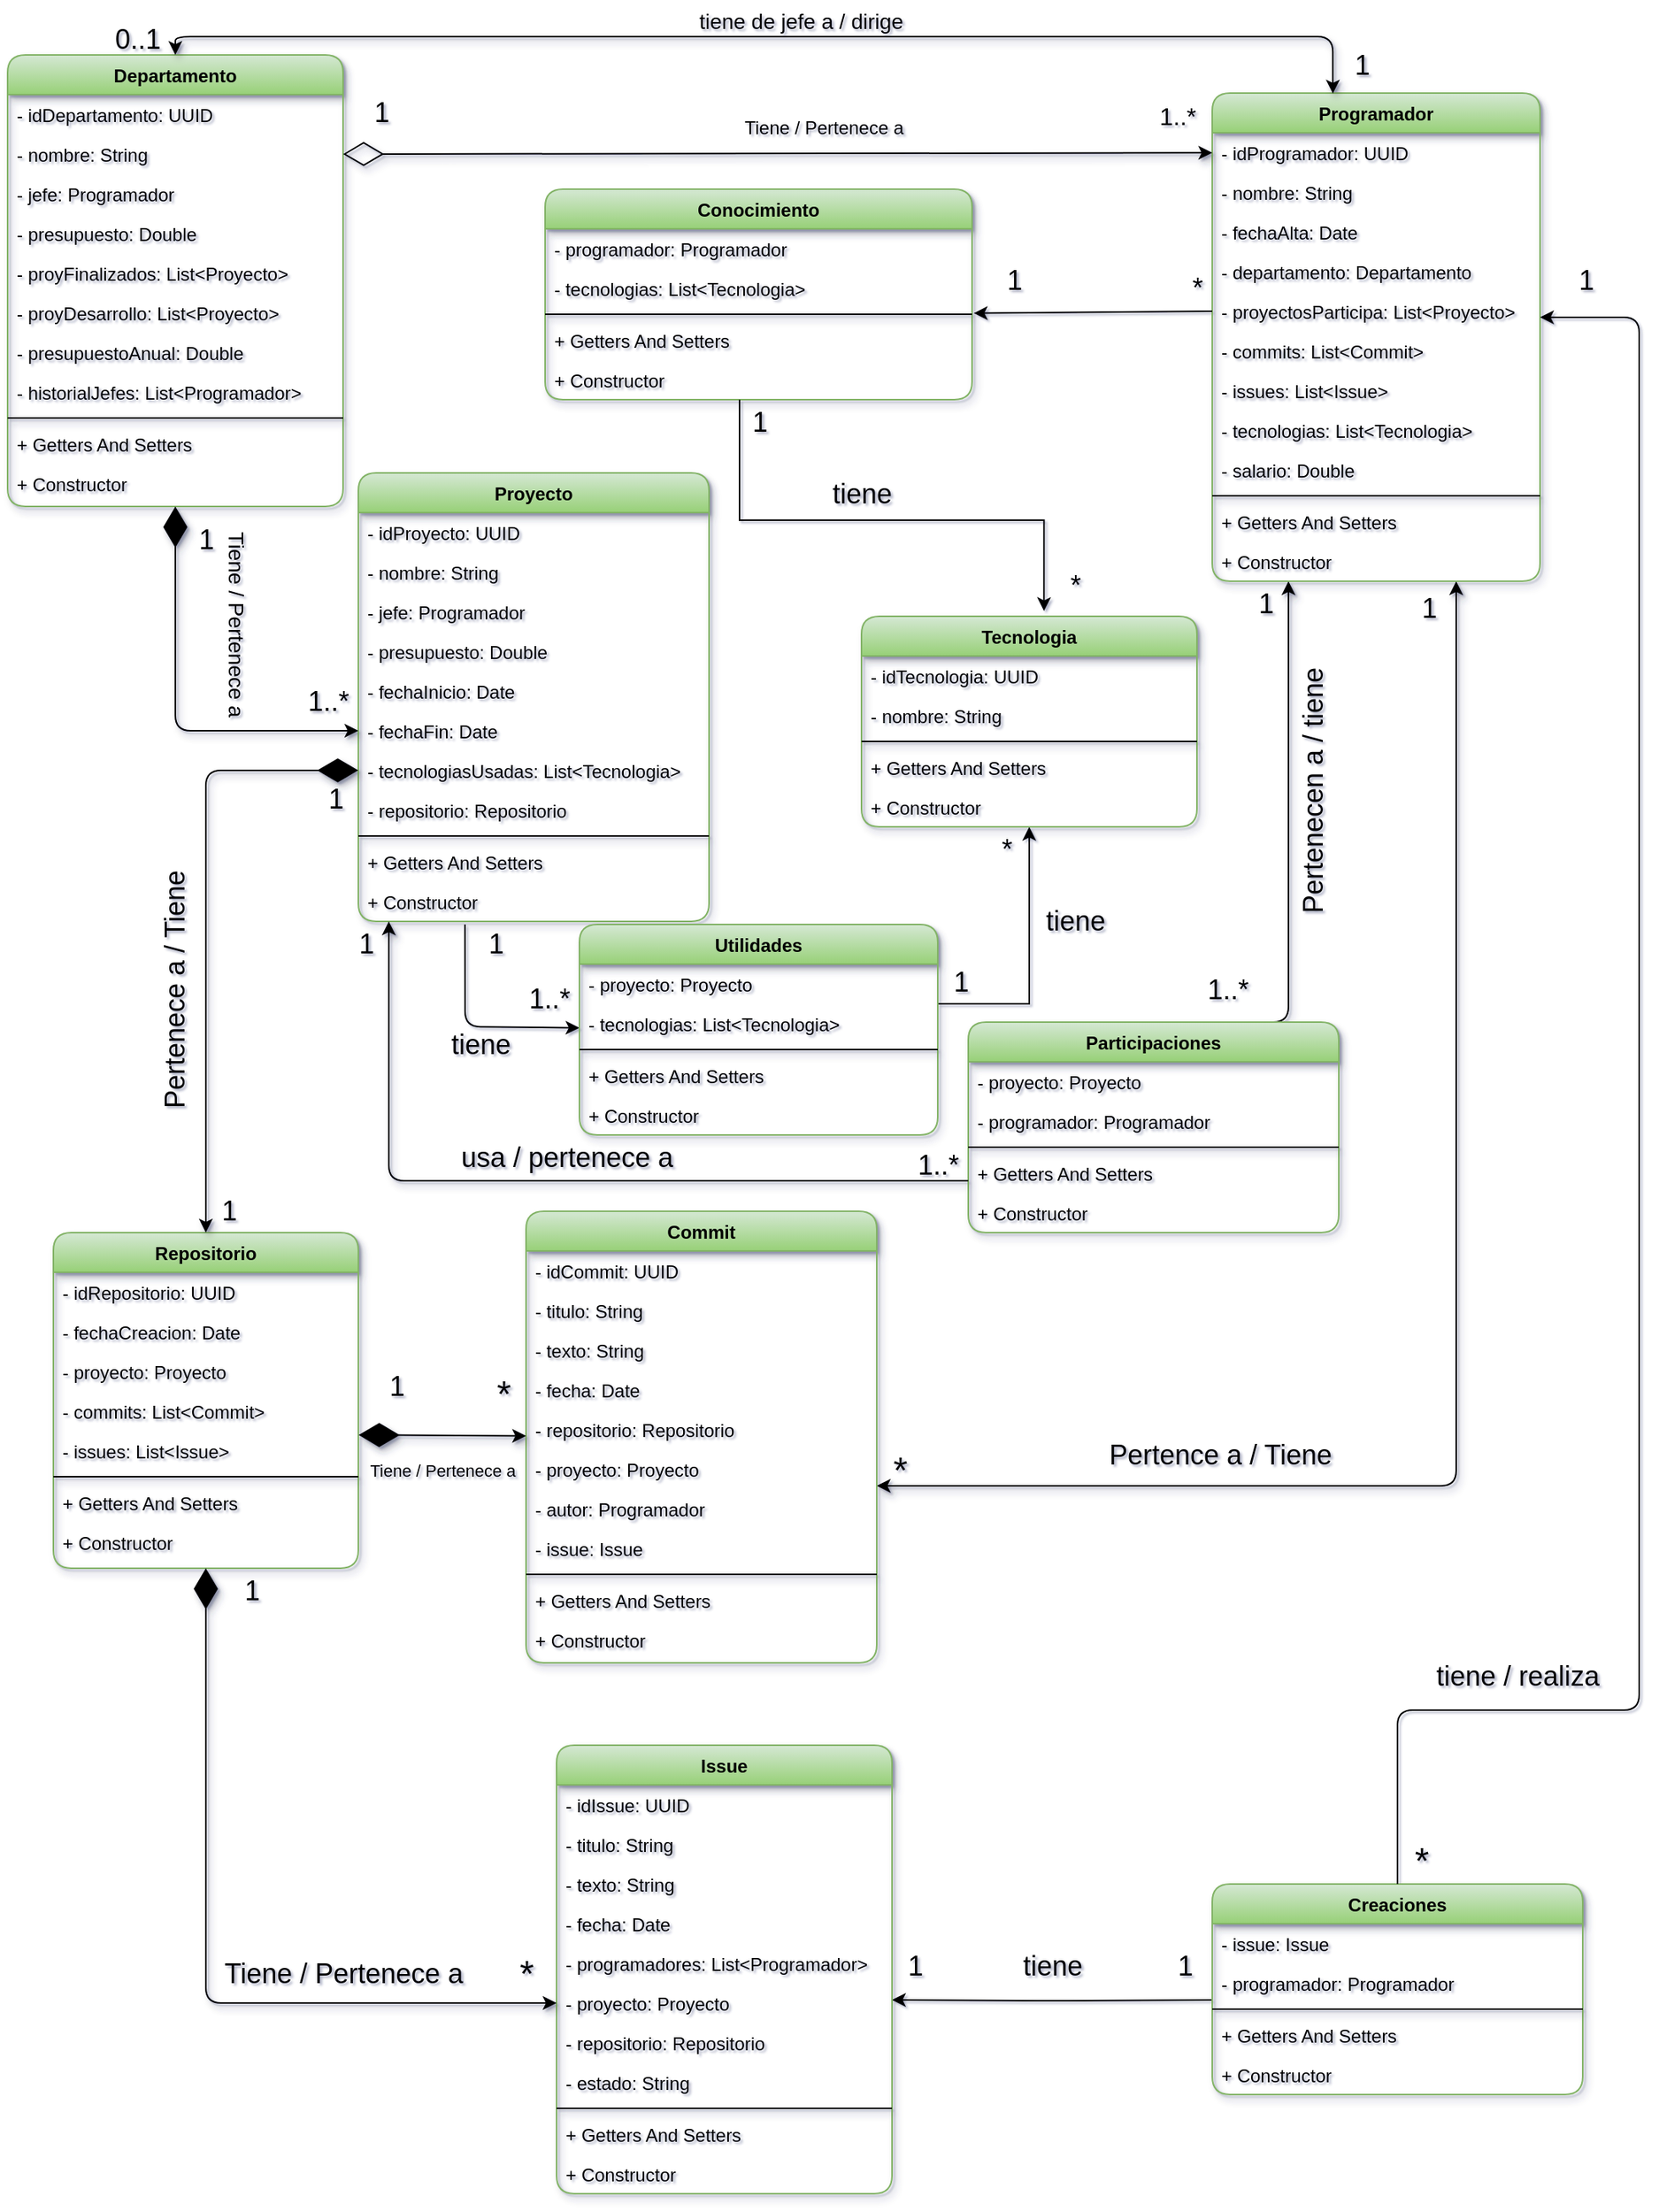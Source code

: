 <mxfile version="15.8.3" type="device"><diagram id="HZmxY4WNw8024BE34JRR" name="Page-1"><mxGraphModel dx="1422" dy="780" grid="1" gridSize="10" guides="1" tooltips="1" connect="1" arrows="1" fold="1" page="1" pageScale="1" pageWidth="827" pageHeight="1169" background="none" math="0" shadow="1"><root><mxCell id="0"/><mxCell id="1" parent="0"/><mxCell id="TiH0geAo-olVfuEoiiwe-1" value="Departamento" style="swimlane;fontStyle=1;align=center;verticalAlign=top;childLayout=stackLayout;horizontal=1;startSize=26;horizontalStack=0;resizeParent=1;resizeParentMax=0;resizeLast=0;collapsible=1;marginBottom=0;fillColor=#d5e8d4;strokeColor=#82b366;gradientColor=#97d077;rounded=1;shadow=1;" parent="1" vertex="1"><mxGeometry y="32" width="220" height="296" as="geometry"/></mxCell><mxCell id="TiH0geAo-olVfuEoiiwe-2" value="- idDepartamento: UUID" style="text;strokeColor=none;fillColor=none;align=left;verticalAlign=top;spacingLeft=4;spacingRight=4;overflow=hidden;rotatable=0;points=[[0,0.5],[1,0.5]];portConstraint=eastwest;rounded=1;shadow=1;" parent="TiH0geAo-olVfuEoiiwe-1" vertex="1"><mxGeometry y="26" width="220" height="26" as="geometry"/></mxCell><mxCell id="ypCZ3P_r6VAvFXWBrY6j-39" value="- nombre: String" style="text;strokeColor=none;fillColor=none;align=left;verticalAlign=top;spacingLeft=4;spacingRight=4;overflow=hidden;rotatable=0;points=[[0,0.5],[1,0.5]];portConstraint=eastwest;rounded=1;shadow=1;" parent="TiH0geAo-olVfuEoiiwe-1" vertex="1"><mxGeometry y="52" width="220" height="26" as="geometry"/></mxCell><mxCell id="TiH0geAo-olVfuEoiiwe-5" value="- jefe: Programador" style="text;strokeColor=none;fillColor=none;align=left;verticalAlign=top;spacingLeft=4;spacingRight=4;overflow=hidden;rotatable=0;points=[[0,0.5],[1,0.5]];portConstraint=eastwest;rounded=1;shadow=1;" parent="TiH0geAo-olVfuEoiiwe-1" vertex="1"><mxGeometry y="78" width="220" height="26" as="geometry"/></mxCell><mxCell id="TiH0geAo-olVfuEoiiwe-6" value="- presupuesto: Double" style="text;strokeColor=none;fillColor=none;align=left;verticalAlign=top;spacingLeft=4;spacingRight=4;overflow=hidden;rotatable=0;points=[[0,0.5],[1,0.5]];portConstraint=eastwest;rounded=1;shadow=1;" parent="TiH0geAo-olVfuEoiiwe-1" vertex="1"><mxGeometry y="104" width="220" height="26" as="geometry"/></mxCell><mxCell id="TiH0geAo-olVfuEoiiwe-7" value="- proyFinalizados: List&lt;Proyecto&gt;" style="text;strokeColor=none;fillColor=none;align=left;verticalAlign=top;spacingLeft=4;spacingRight=4;overflow=hidden;rotatable=0;points=[[0,0.5],[1,0.5]];portConstraint=eastwest;rounded=1;shadow=1;" parent="TiH0geAo-olVfuEoiiwe-1" vertex="1"><mxGeometry y="130" width="220" height="26" as="geometry"/></mxCell><mxCell id="TiH0geAo-olVfuEoiiwe-8" value="- proyDesarrollo: List&lt;Proyecto&gt;" style="text;strokeColor=none;fillColor=none;align=left;verticalAlign=top;spacingLeft=4;spacingRight=4;overflow=hidden;rotatable=0;points=[[0,0.5],[1,0.5]];portConstraint=eastwest;rounded=1;shadow=1;" parent="TiH0geAo-olVfuEoiiwe-1" vertex="1"><mxGeometry y="156" width="220" height="26" as="geometry"/></mxCell><mxCell id="TiH0geAo-olVfuEoiiwe-9" value="- presupuestoAnual: Double" style="text;strokeColor=none;fillColor=none;align=left;verticalAlign=top;spacingLeft=4;spacingRight=4;overflow=hidden;rotatable=0;points=[[0,0.5],[1,0.5]];portConstraint=eastwest;rounded=1;shadow=1;" parent="TiH0geAo-olVfuEoiiwe-1" vertex="1"><mxGeometry y="182" width="220" height="26" as="geometry"/></mxCell><mxCell id="TiH0geAo-olVfuEoiiwe-21" value="- historialJefes: List&lt;Programador&gt;" style="text;strokeColor=none;fillColor=none;align=left;verticalAlign=top;spacingLeft=4;spacingRight=4;overflow=hidden;rotatable=0;points=[[0,0.5],[1,0.5]];portConstraint=eastwest;rounded=1;shadow=1;" parent="TiH0geAo-olVfuEoiiwe-1" vertex="1"><mxGeometry y="208" width="220" height="26" as="geometry"/></mxCell><mxCell id="TiH0geAo-olVfuEoiiwe-3" value="" style="line;strokeWidth=1;fillColor=none;align=left;verticalAlign=middle;spacingTop=-1;spacingLeft=3;spacingRight=3;rotatable=0;labelPosition=right;points=[];portConstraint=eastwest;rounded=1;shadow=1;" parent="TiH0geAo-olVfuEoiiwe-1" vertex="1"><mxGeometry y="234" width="220" height="8" as="geometry"/></mxCell><mxCell id="TiH0geAo-olVfuEoiiwe-4" value="+ Getters And Setters" style="text;strokeColor=none;fillColor=none;align=left;verticalAlign=top;spacingLeft=4;spacingRight=4;overflow=hidden;rotatable=0;points=[[0,0.5],[1,0.5]];portConstraint=eastwest;rounded=1;shadow=1;" parent="TiH0geAo-olVfuEoiiwe-1" vertex="1"><mxGeometry y="242" width="220" height="26" as="geometry"/></mxCell><mxCell id="TiH0geAo-olVfuEoiiwe-10" value="+ Constructor" style="text;strokeColor=none;fillColor=none;align=left;verticalAlign=top;spacingLeft=4;spacingRight=4;overflow=hidden;rotatable=0;points=[[0,0.5],[1,0.5]];portConstraint=eastwest;rounded=1;shadow=1;" parent="TiH0geAo-olVfuEoiiwe-1" vertex="1"><mxGeometry y="268" width="220" height="28" as="geometry"/></mxCell><mxCell id="TiH0geAo-olVfuEoiiwe-11" value="Proyecto" style="swimlane;fontStyle=1;align=center;verticalAlign=top;childLayout=stackLayout;horizontal=1;startSize=26;horizontalStack=0;resizeParent=1;resizeParentMax=0;resizeLast=0;collapsible=1;marginBottom=0;fillColor=#d5e8d4;strokeColor=#82b366;gradientColor=#97d077;rounded=1;shadow=1;" parent="1" vertex="1"><mxGeometry x="230" y="306" width="230" height="294" as="geometry"/></mxCell><mxCell id="TiH0geAo-olVfuEoiiwe-12" value="- idProyecto: UUID" style="text;strokeColor=none;fillColor=none;align=left;verticalAlign=top;spacingLeft=4;spacingRight=4;overflow=hidden;rotatable=0;points=[[0,0.5],[1,0.5]];portConstraint=eastwest;rounded=1;shadow=1;" parent="TiH0geAo-olVfuEoiiwe-11" vertex="1"><mxGeometry y="26" width="230" height="26" as="geometry"/></mxCell><mxCell id="ypCZ3P_r6VAvFXWBrY6j-42" value="- nombre: String" style="text;strokeColor=none;fillColor=none;align=left;verticalAlign=top;spacingLeft=4;spacingRight=4;overflow=hidden;rotatable=0;points=[[0,0.5],[1,0.5]];portConstraint=eastwest;rounded=1;shadow=1;" parent="TiH0geAo-olVfuEoiiwe-11" vertex="1"><mxGeometry y="52" width="230" height="26" as="geometry"/></mxCell><mxCell id="TiH0geAo-olVfuEoiiwe-13" value="- jefe: Programador" style="text;strokeColor=none;fillColor=none;align=left;verticalAlign=top;spacingLeft=4;spacingRight=4;overflow=hidden;rotatable=0;points=[[0,0.5],[1,0.5]];portConstraint=eastwest;rounded=1;shadow=1;" parent="TiH0geAo-olVfuEoiiwe-11" vertex="1"><mxGeometry y="78" width="230" height="26" as="geometry"/></mxCell><mxCell id="TiH0geAo-olVfuEoiiwe-14" value="- presupuesto: Double" style="text;strokeColor=none;fillColor=none;align=left;verticalAlign=top;spacingLeft=4;spacingRight=4;overflow=hidden;rotatable=0;points=[[0,0.5],[1,0.5]];portConstraint=eastwest;rounded=1;shadow=1;" parent="TiH0geAo-olVfuEoiiwe-11" vertex="1"><mxGeometry y="104" width="230" height="26" as="geometry"/></mxCell><mxCell id="TiH0geAo-olVfuEoiiwe-15" value="- fechaInicio: Date" style="text;strokeColor=none;fillColor=none;align=left;verticalAlign=top;spacingLeft=4;spacingRight=4;overflow=hidden;rotatable=0;points=[[0,0.5],[1,0.5]];portConstraint=eastwest;rounded=1;shadow=1;" parent="TiH0geAo-olVfuEoiiwe-11" vertex="1"><mxGeometry y="130" width="230" height="26" as="geometry"/></mxCell><mxCell id="TiH0geAo-olVfuEoiiwe-16" value="- fechaFin: Date" style="text;strokeColor=none;fillColor=none;align=left;verticalAlign=top;spacingLeft=4;spacingRight=4;overflow=hidden;rotatable=0;points=[[0,0.5],[1,0.5]];portConstraint=eastwest;rounded=1;shadow=1;" parent="TiH0geAo-olVfuEoiiwe-11" vertex="1"><mxGeometry y="156" width="230" height="26" as="geometry"/></mxCell><mxCell id="TiH0geAo-olVfuEoiiwe-17" value="- tecnologiasUsadas: List&lt;Tecnologia&gt;" style="text;strokeColor=none;fillColor=none;align=left;verticalAlign=top;spacingLeft=4;spacingRight=4;overflow=hidden;rotatable=0;points=[[0,0.5],[1,0.5]];portConstraint=eastwest;rounded=1;shadow=1;" parent="TiH0geAo-olVfuEoiiwe-11" vertex="1"><mxGeometry y="182" width="230" height="26" as="geometry"/></mxCell><mxCell id="TiH0geAo-olVfuEoiiwe-22" value="- repositorio: Repositorio" style="text;strokeColor=none;fillColor=none;align=left;verticalAlign=top;spacingLeft=4;spacingRight=4;overflow=hidden;rotatable=0;points=[[0,0.5],[1,0.5]];portConstraint=eastwest;rounded=1;shadow=1;" parent="TiH0geAo-olVfuEoiiwe-11" vertex="1"><mxGeometry y="208" width="230" height="26" as="geometry"/></mxCell><mxCell id="TiH0geAo-olVfuEoiiwe-18" value="" style="line;strokeWidth=1;fillColor=none;align=left;verticalAlign=middle;spacingTop=-1;spacingLeft=3;spacingRight=3;rotatable=0;labelPosition=right;points=[];portConstraint=eastwest;rounded=1;shadow=1;" parent="TiH0geAo-olVfuEoiiwe-11" vertex="1"><mxGeometry y="234" width="230" height="8" as="geometry"/></mxCell><mxCell id="TiH0geAo-olVfuEoiiwe-19" value="+ Getters And Setters" style="text;strokeColor=none;fillColor=none;align=left;verticalAlign=top;spacingLeft=4;spacingRight=4;overflow=hidden;rotatable=0;points=[[0,0.5],[1,0.5]];portConstraint=eastwest;rounded=1;shadow=1;" parent="TiH0geAo-olVfuEoiiwe-11" vertex="1"><mxGeometry y="242" width="230" height="26" as="geometry"/></mxCell><mxCell id="TiH0geAo-olVfuEoiiwe-20" value="+ Constructor " style="text;strokeColor=none;fillColor=none;align=left;verticalAlign=top;spacingLeft=4;spacingRight=4;overflow=hidden;rotatable=0;points=[[0,0.5],[1,0.5]];portConstraint=eastwest;rounded=1;shadow=1;" parent="TiH0geAo-olVfuEoiiwe-11" vertex="1"><mxGeometry y="268" width="230" height="26" as="geometry"/></mxCell><mxCell id="Bo5ASMbknL42rBoyFhP4-28" style="edgeStyle=orthogonalEdgeStyle;orthogonalLoop=1;jettySize=auto;html=1;endArrow=classic;endFill=1;shadow=1;startArrow=classic;startFill=1;" parent="1" source="TiH0geAo-olVfuEoiiwe-23" target="TiH0geAo-olVfuEoiiwe-46" edge="1"><mxGeometry relative="1" as="geometry"><Array as="points"><mxPoint x="950" y="970"/></Array><mxPoint x="570" y="860" as="targetPoint"/></mxGeometry></mxCell><mxCell id="89NfcNjuYtu2z_Fh4dar-20" style="edgeStyle=orthogonalEdgeStyle;rounded=1;orthogonalLoop=1;jettySize=auto;html=1;fontSize=18;endArrow=none;endFill=0;shadow=1;entryX=0.75;entryY=0;entryDx=0;entryDy=0;startArrow=classic;startFill=1;" parent="1" source="TiH0geAo-olVfuEoiiwe-23" target="89NfcNjuYtu2z_Fh4dar-2" edge="1"><mxGeometry relative="1" as="geometry"><Array as="points"><mxPoint x="840" y="666"/></Array><mxPoint x="810" y="590" as="targetPoint"/></mxGeometry></mxCell><mxCell id="TiH0geAo-olVfuEoiiwe-23" value="Programador" style="swimlane;fontStyle=1;align=center;verticalAlign=top;childLayout=stackLayout;horizontal=1;startSize=26;horizontalStack=0;resizeParent=1;resizeParentMax=0;resizeLast=0;collapsible=1;marginBottom=0;fillColor=#d5e8d4;strokeColor=#82b366;gradientColor=#97d077;rounded=1;shadow=1;" parent="1" vertex="1"><mxGeometry x="790" y="57" width="215" height="320" as="geometry"/></mxCell><mxCell id="TiH0geAo-olVfuEoiiwe-24" value="- idProgramador: UUID" style="text;strokeColor=none;fillColor=none;align=left;verticalAlign=top;spacingLeft=4;spacingRight=4;overflow=hidden;rotatable=0;points=[[0,0.5],[1,0.5]];portConstraint=eastwest;rounded=1;shadow=1;" parent="TiH0geAo-olVfuEoiiwe-23" vertex="1"><mxGeometry y="26" width="215" height="26" as="geometry"/></mxCell><mxCell id="ypCZ3P_r6VAvFXWBrY6j-40" value="- nombre: String" style="text;strokeColor=none;fillColor=none;align=left;verticalAlign=top;spacingLeft=4;spacingRight=4;overflow=hidden;rotatable=0;points=[[0,0.5],[1,0.5]];portConstraint=eastwest;rounded=1;shadow=1;" parent="TiH0geAo-olVfuEoiiwe-23" vertex="1"><mxGeometry y="52" width="215" height="26" as="geometry"/></mxCell><mxCell id="TiH0geAo-olVfuEoiiwe-25" value="- fechaAlta: Date" style="text;strokeColor=none;fillColor=none;align=left;verticalAlign=top;spacingLeft=4;spacingRight=4;overflow=hidden;rotatable=0;points=[[0,0.5],[1,0.5]];portConstraint=eastwest;rounded=1;shadow=1;" parent="TiH0geAo-olVfuEoiiwe-23" vertex="1"><mxGeometry y="78" width="215" height="26" as="geometry"/></mxCell><mxCell id="TiH0geAo-olVfuEoiiwe-26" value="- departamento: Departamento" style="text;strokeColor=none;fillColor=none;align=left;verticalAlign=top;spacingLeft=4;spacingRight=4;overflow=hidden;rotatable=0;points=[[0,0.5],[1,0.5]];portConstraint=eastwest;rounded=1;shadow=1;" parent="TiH0geAo-olVfuEoiiwe-23" vertex="1"><mxGeometry y="104" width="215" height="26" as="geometry"/></mxCell><mxCell id="TiH0geAo-olVfuEoiiwe-27" value="- proyectosParticipa: List&lt;Proyecto&gt;" style="text;strokeColor=none;fillColor=none;align=left;verticalAlign=top;spacingLeft=4;spacingRight=4;overflow=hidden;rotatable=0;points=[[0,0.5],[1,0.5]];portConstraint=eastwest;rounded=1;shadow=1;" parent="TiH0geAo-olVfuEoiiwe-23" vertex="1"><mxGeometry y="130" width="215" height="26" as="geometry"/></mxCell><mxCell id="TiH0geAo-olVfuEoiiwe-28" value="- commits: List&lt;Commit&gt;" style="text;strokeColor=none;fillColor=none;align=left;verticalAlign=top;spacingLeft=4;spacingRight=4;overflow=hidden;rotatable=0;points=[[0,0.5],[1,0.5]];portConstraint=eastwest;rounded=1;shadow=1;" parent="TiH0geAo-olVfuEoiiwe-23" vertex="1"><mxGeometry y="156" width="215" height="26" as="geometry"/></mxCell><mxCell id="TiH0geAo-olVfuEoiiwe-29" value="- issues: List&lt;Issue&gt;" style="text;strokeColor=none;fillColor=none;align=left;verticalAlign=top;spacingLeft=4;spacingRight=4;overflow=hidden;rotatable=0;points=[[0,0.5],[1,0.5]];portConstraint=eastwest;rounded=1;shadow=1;" parent="TiH0geAo-olVfuEoiiwe-23" vertex="1"><mxGeometry y="182" width="215" height="26" as="geometry"/></mxCell><mxCell id="TiH0geAo-olVfuEoiiwe-44" value="- tecnologias: List&lt;Tecnologia&gt;" style="text;strokeColor=none;fillColor=none;align=left;verticalAlign=top;spacingLeft=4;spacingRight=4;overflow=hidden;rotatable=0;points=[[0,0.5],[1,0.5]];portConstraint=eastwest;rounded=1;shadow=1;" parent="TiH0geAo-olVfuEoiiwe-23" vertex="1"><mxGeometry y="208" width="215" height="26" as="geometry"/></mxCell><mxCell id="TiH0geAo-olVfuEoiiwe-45" value="- salario: Double" style="text;strokeColor=none;fillColor=none;align=left;verticalAlign=top;spacingLeft=4;spacingRight=4;overflow=hidden;rotatable=0;points=[[0,0.5],[1,0.5]];portConstraint=eastwest;rounded=1;shadow=1;" parent="TiH0geAo-olVfuEoiiwe-23" vertex="1"><mxGeometry y="234" width="215" height="26" as="geometry"/></mxCell><mxCell id="TiH0geAo-olVfuEoiiwe-31" value="" style="line;strokeWidth=1;fillColor=none;align=left;verticalAlign=middle;spacingTop=-1;spacingLeft=3;spacingRight=3;rotatable=0;labelPosition=right;points=[];portConstraint=eastwest;rounded=1;shadow=1;" parent="TiH0geAo-olVfuEoiiwe-23" vertex="1"><mxGeometry y="260" width="215" height="8" as="geometry"/></mxCell><mxCell id="TiH0geAo-olVfuEoiiwe-32" value="+ Getters And Setters" style="text;strokeColor=none;fillColor=none;align=left;verticalAlign=top;spacingLeft=4;spacingRight=4;overflow=hidden;rotatable=0;points=[[0,0.5],[1,0.5]];portConstraint=eastwest;rounded=1;shadow=1;" parent="TiH0geAo-olVfuEoiiwe-23" vertex="1"><mxGeometry y="268" width="215" height="26" as="geometry"/></mxCell><mxCell id="TiH0geAo-olVfuEoiiwe-33" value="+ Constructor " style="text;strokeColor=none;fillColor=none;align=left;verticalAlign=top;spacingLeft=4;spacingRight=4;overflow=hidden;rotatable=0;points=[[0,0.5],[1,0.5]];portConstraint=eastwest;rounded=1;shadow=1;" parent="TiH0geAo-olVfuEoiiwe-23" vertex="1"><mxGeometry y="294" width="215" height="26" as="geometry"/></mxCell><mxCell id="TiH0geAo-olVfuEoiiwe-34" value="Repositorio" style="swimlane;fontStyle=1;align=center;verticalAlign=top;childLayout=stackLayout;horizontal=1;startSize=26;horizontalStack=0;resizeParent=1;resizeParentMax=0;resizeLast=0;collapsible=1;marginBottom=0;fillColor=#d5e8d4;strokeColor=#82b366;gradientColor=#97d077;rounded=1;shadow=1;" parent="1" vertex="1"><mxGeometry x="30" y="804" width="200" height="220" as="geometry"/></mxCell><mxCell id="TiH0geAo-olVfuEoiiwe-35" value="- idRepositorio: UUID" style="text;strokeColor=none;fillColor=none;align=left;verticalAlign=top;spacingLeft=4;spacingRight=4;overflow=hidden;rotatable=0;points=[[0,0.5],[1,0.5]];portConstraint=eastwest;rounded=1;shadow=1;" parent="TiH0geAo-olVfuEoiiwe-34" vertex="1"><mxGeometry y="26" width="200" height="26" as="geometry"/></mxCell><mxCell id="TiH0geAo-olVfuEoiiwe-36" value="- fechaCreacion: Date" style="text;strokeColor=none;fillColor=none;align=left;verticalAlign=top;spacingLeft=4;spacingRight=4;overflow=hidden;rotatable=0;points=[[0,0.5],[1,0.5]];portConstraint=eastwest;rounded=1;shadow=1;" parent="TiH0geAo-olVfuEoiiwe-34" vertex="1"><mxGeometry y="52" width="200" height="26" as="geometry"/></mxCell><mxCell id="TiH0geAo-olVfuEoiiwe-37" value="- proyecto: Proyecto" style="text;strokeColor=none;fillColor=none;align=left;verticalAlign=top;spacingLeft=4;spacingRight=4;overflow=hidden;rotatable=0;points=[[0,0.5],[1,0.5]];portConstraint=eastwest;rounded=1;shadow=1;" parent="TiH0geAo-olVfuEoiiwe-34" vertex="1"><mxGeometry y="78" width="200" height="26" as="geometry"/></mxCell><mxCell id="TiH0geAo-olVfuEoiiwe-39" value="- commits: List&lt;Commit&gt;" style="text;strokeColor=none;fillColor=none;align=left;verticalAlign=top;spacingLeft=4;spacingRight=4;overflow=hidden;rotatable=0;points=[[0,0.5],[1,0.5]];portConstraint=eastwest;rounded=1;shadow=1;" parent="TiH0geAo-olVfuEoiiwe-34" vertex="1"><mxGeometry y="104" width="200" height="26" as="geometry"/></mxCell><mxCell id="TiH0geAo-olVfuEoiiwe-40" value="- issues: List&lt;Issue&gt;" style="text;strokeColor=none;fillColor=none;align=left;verticalAlign=top;spacingLeft=4;spacingRight=4;overflow=hidden;rotatable=0;points=[[0,0.5],[1,0.5]];portConstraint=eastwest;rounded=1;shadow=1;" parent="TiH0geAo-olVfuEoiiwe-34" vertex="1"><mxGeometry y="130" width="200" height="26" as="geometry"/></mxCell><mxCell id="TiH0geAo-olVfuEoiiwe-41" value="" style="line;strokeWidth=1;fillColor=none;align=left;verticalAlign=middle;spacingTop=-1;spacingLeft=3;spacingRight=3;rotatable=0;labelPosition=right;points=[];portConstraint=eastwest;rounded=1;shadow=1;" parent="TiH0geAo-olVfuEoiiwe-34" vertex="1"><mxGeometry y="156" width="200" height="8" as="geometry"/></mxCell><mxCell id="TiH0geAo-olVfuEoiiwe-42" value="+ Getters And Setters" style="text;strokeColor=none;fillColor=none;align=left;verticalAlign=top;spacingLeft=4;spacingRight=4;overflow=hidden;rotatable=0;points=[[0,0.5],[1,0.5]];portConstraint=eastwest;rounded=1;shadow=1;" parent="TiH0geAo-olVfuEoiiwe-34" vertex="1"><mxGeometry y="164" width="200" height="26" as="geometry"/></mxCell><mxCell id="TiH0geAo-olVfuEoiiwe-43" value="+ Constructor " style="text;strokeColor=none;fillColor=none;align=left;verticalAlign=top;spacingLeft=4;spacingRight=4;overflow=hidden;rotatable=0;points=[[0,0.5],[1,0.5]];portConstraint=eastwest;rounded=1;shadow=1;" parent="TiH0geAo-olVfuEoiiwe-34" vertex="1"><mxGeometry y="190" width="200" height="30" as="geometry"/></mxCell><mxCell id="TiH0geAo-olVfuEoiiwe-46" value="Commit" style="swimlane;fontStyle=1;align=center;verticalAlign=top;childLayout=stackLayout;horizontal=1;startSize=26;horizontalStack=0;resizeParent=1;resizeParentMax=0;resizeLast=0;collapsible=1;marginBottom=0;fillColor=#d5e8d4;strokeColor=#82b366;gradientColor=#97d077;rounded=1;shadow=1;" parent="1" vertex="1"><mxGeometry x="340" y="790" width="230" height="296" as="geometry"/></mxCell><mxCell id="ypCZ3P_r6VAvFXWBrY6j-45" value="- idCommit: UUID" style="text;strokeColor=none;fillColor=none;align=left;verticalAlign=top;spacingLeft=4;spacingRight=4;overflow=hidden;rotatable=0;points=[[0,0.5],[1,0.5]];portConstraint=eastwest;rounded=1;shadow=1;" parent="TiH0geAo-olVfuEoiiwe-46" vertex="1"><mxGeometry y="26" width="230" height="26" as="geometry"/></mxCell><mxCell id="TiH0geAo-olVfuEoiiwe-47" value="- titulo: String" style="text;strokeColor=none;fillColor=none;align=left;verticalAlign=top;spacingLeft=4;spacingRight=4;overflow=hidden;rotatable=0;points=[[0,0.5],[1,0.5]];portConstraint=eastwest;rounded=1;shadow=1;" parent="TiH0geAo-olVfuEoiiwe-46" vertex="1"><mxGeometry y="52" width="230" height="26" as="geometry"/></mxCell><mxCell id="TiH0geAo-olVfuEoiiwe-48" value="- texto: String" style="text;strokeColor=none;fillColor=none;align=left;verticalAlign=top;spacingLeft=4;spacingRight=4;overflow=hidden;rotatable=0;points=[[0,0.5],[1,0.5]];portConstraint=eastwest;rounded=1;shadow=1;" parent="TiH0geAo-olVfuEoiiwe-46" vertex="1"><mxGeometry y="78" width="230" height="26" as="geometry"/></mxCell><mxCell id="TiH0geAo-olVfuEoiiwe-49" value="- fecha: Date" style="text;strokeColor=none;fillColor=none;align=left;verticalAlign=top;spacingLeft=4;spacingRight=4;overflow=hidden;rotatable=0;points=[[0,0.5],[1,0.5]];portConstraint=eastwest;rounded=1;shadow=1;" parent="TiH0geAo-olVfuEoiiwe-46" vertex="1"><mxGeometry y="104" width="230" height="26" as="geometry"/></mxCell><mxCell id="TiH0geAo-olVfuEoiiwe-50" value="- repositorio: Repositorio" style="text;strokeColor=none;fillColor=none;align=left;verticalAlign=top;spacingLeft=4;spacingRight=4;overflow=hidden;rotatable=0;points=[[0,0.5],[1,0.5]];portConstraint=eastwest;rounded=1;shadow=1;" parent="TiH0geAo-olVfuEoiiwe-46" vertex="1"><mxGeometry y="130" width="230" height="26" as="geometry"/></mxCell><mxCell id="TiH0geAo-olVfuEoiiwe-51" value="- proyecto: Proyecto" style="text;strokeColor=none;fillColor=none;align=left;verticalAlign=top;spacingLeft=4;spacingRight=4;overflow=hidden;rotatable=0;points=[[0,0.5],[1,0.5]];portConstraint=eastwest;rounded=1;shadow=1;" parent="TiH0geAo-olVfuEoiiwe-46" vertex="1"><mxGeometry y="156" width="230" height="26" as="geometry"/></mxCell><mxCell id="TiH0geAo-olVfuEoiiwe-52" value="- autor: Programador" style="text;strokeColor=none;fillColor=none;align=left;verticalAlign=top;spacingLeft=4;spacingRight=4;overflow=hidden;rotatable=0;points=[[0,0.5],[1,0.5]];portConstraint=eastwest;rounded=1;shadow=1;" parent="TiH0geAo-olVfuEoiiwe-46" vertex="1"><mxGeometry y="182" width="230" height="26" as="geometry"/></mxCell><mxCell id="TiH0geAo-olVfuEoiiwe-56" value="- issue: Issue" style="text;strokeColor=none;fillColor=none;align=left;verticalAlign=top;spacingLeft=4;spacingRight=4;overflow=hidden;rotatable=0;points=[[0,0.5],[1,0.5]];portConstraint=eastwest;rounded=1;shadow=1;" parent="TiH0geAo-olVfuEoiiwe-46" vertex="1"><mxGeometry y="208" width="230" height="26" as="geometry"/></mxCell><mxCell id="TiH0geAo-olVfuEoiiwe-53" value="" style="line;strokeWidth=1;fillColor=none;align=left;verticalAlign=middle;spacingTop=-1;spacingLeft=3;spacingRight=3;rotatable=0;labelPosition=right;points=[];portConstraint=eastwest;rounded=1;shadow=1;" parent="TiH0geAo-olVfuEoiiwe-46" vertex="1"><mxGeometry y="234" width="230" height="8" as="geometry"/></mxCell><mxCell id="TiH0geAo-olVfuEoiiwe-54" value="+ Getters And Setters" style="text;strokeColor=none;fillColor=none;align=left;verticalAlign=top;spacingLeft=4;spacingRight=4;overflow=hidden;rotatable=0;points=[[0,0.5],[1,0.5]];portConstraint=eastwest;rounded=1;shadow=1;" parent="TiH0geAo-olVfuEoiiwe-46" vertex="1"><mxGeometry y="242" width="230" height="26" as="geometry"/></mxCell><mxCell id="TiH0geAo-olVfuEoiiwe-55" value="+ Constructor " style="text;strokeColor=none;fillColor=none;align=left;verticalAlign=top;spacingLeft=4;spacingRight=4;overflow=hidden;rotatable=0;points=[[0,0.5],[1,0.5]];portConstraint=eastwest;rounded=1;shadow=1;" parent="TiH0geAo-olVfuEoiiwe-46" vertex="1"><mxGeometry y="268" width="230" height="28" as="geometry"/></mxCell><mxCell id="y__afnDM-_Wm_M2NOgLT-55" value="" style="edgeStyle=orthogonalEdgeStyle;rounded=1;orthogonalLoop=1;jettySize=auto;html=1;fontSize=18;endArrow=none;endFill=0;startArrow=classic;startFill=1;entryX=0;entryY=0.923;entryDx=0;entryDy=0;entryPerimeter=0;" parent="1" target="y__afnDM-_Wm_M2NOgLT-50" edge="1"><mxGeometry relative="1" as="geometry"><mxPoint x="725" y="1117" as="targetPoint"/><Array as="points"/><mxPoint x="580" y="1307" as="sourcePoint"/></mxGeometry></mxCell><mxCell id="TiH0geAo-olVfuEoiiwe-57" value="Issue" style="swimlane;fontStyle=1;align=center;verticalAlign=top;childLayout=stackLayout;horizontal=1;startSize=26;horizontalStack=0;resizeParent=1;resizeParentMax=0;resizeLast=0;collapsible=1;marginBottom=0;fillColor=#d5e8d4;strokeColor=#82b366;gradientColor=#97d077;rounded=1;shadow=1;" parent="1" vertex="1"><mxGeometry x="360" y="1140" width="220" height="294" as="geometry"/></mxCell><mxCell id="TiH0geAo-olVfuEoiiwe-58" value="- idIssue: UUID" style="text;strokeColor=none;fillColor=none;align=left;verticalAlign=top;spacingLeft=4;spacingRight=4;overflow=hidden;rotatable=0;points=[[0,0.5],[1,0.5]];portConstraint=eastwest;rounded=1;shadow=1;" parent="TiH0geAo-olVfuEoiiwe-57" vertex="1"><mxGeometry y="26" width="220" height="26" as="geometry"/></mxCell><mxCell id="ypCZ3P_r6VAvFXWBrY6j-46" value="- titulo: String" style="text;strokeColor=none;fillColor=none;align=left;verticalAlign=top;spacingLeft=4;spacingRight=4;overflow=hidden;rotatable=0;points=[[0,0.5],[1,0.5]];portConstraint=eastwest;rounded=1;shadow=1;" parent="TiH0geAo-olVfuEoiiwe-57" vertex="1"><mxGeometry y="52" width="220" height="26" as="geometry"/></mxCell><mxCell id="TiH0geAo-olVfuEoiiwe-59" value="- texto: String" style="text;strokeColor=none;fillColor=none;align=left;verticalAlign=top;spacingLeft=4;spacingRight=4;overflow=hidden;rotatable=0;points=[[0,0.5],[1,0.5]];portConstraint=eastwest;rounded=1;shadow=1;" parent="TiH0geAo-olVfuEoiiwe-57" vertex="1"><mxGeometry y="78" width="220" height="26" as="geometry"/></mxCell><mxCell id="TiH0geAo-olVfuEoiiwe-60" value="- fecha: Date" style="text;strokeColor=none;fillColor=none;align=left;verticalAlign=top;spacingLeft=4;spacingRight=4;overflow=hidden;rotatable=0;points=[[0,0.5],[1,0.5]];portConstraint=eastwest;rounded=1;shadow=1;" parent="TiH0geAo-olVfuEoiiwe-57" vertex="1"><mxGeometry y="104" width="220" height="26" as="geometry"/></mxCell><mxCell id="TiH0geAo-olVfuEoiiwe-61" value="- programadores: List&lt;Programador&gt;" style="text;strokeColor=none;fillColor=none;align=left;verticalAlign=top;spacingLeft=4;spacingRight=4;overflow=hidden;rotatable=0;points=[[0,0.5],[1,0.5]];portConstraint=eastwest;rounded=1;shadow=1;" parent="TiH0geAo-olVfuEoiiwe-57" vertex="1"><mxGeometry y="130" width="220" height="26" as="geometry"/></mxCell><mxCell id="TiH0geAo-olVfuEoiiwe-62" value="- proyecto: Proyecto" style="text;strokeColor=none;fillColor=none;align=left;verticalAlign=top;spacingLeft=4;spacingRight=4;overflow=hidden;rotatable=0;points=[[0,0.5],[1,0.5]];portConstraint=eastwest;rounded=1;shadow=1;" parent="TiH0geAo-olVfuEoiiwe-57" vertex="1"><mxGeometry y="156" width="220" height="26" as="geometry"/></mxCell><mxCell id="TiH0geAo-olVfuEoiiwe-63" value="- repositorio: Repositorio" style="text;strokeColor=none;fillColor=none;align=left;verticalAlign=top;spacingLeft=4;spacingRight=4;overflow=hidden;rotatable=0;points=[[0,0.5],[1,0.5]];portConstraint=eastwest;rounded=1;shadow=1;" parent="TiH0geAo-olVfuEoiiwe-57" vertex="1"><mxGeometry y="182" width="220" height="26" as="geometry"/></mxCell><mxCell id="Bo5ASMbknL42rBoyFhP4-26" value="- estado: String" style="text;strokeColor=none;fillColor=none;align=left;verticalAlign=top;spacingLeft=4;spacingRight=4;overflow=hidden;rotatable=0;points=[[0,0.5],[1,0.5]];portConstraint=eastwest;rounded=1;shadow=1;" parent="TiH0geAo-olVfuEoiiwe-57" vertex="1"><mxGeometry y="208" width="220" height="26" as="geometry"/></mxCell><mxCell id="TiH0geAo-olVfuEoiiwe-65" value="" style="line;strokeWidth=1;fillColor=none;align=left;verticalAlign=middle;spacingTop=-1;spacingLeft=3;spacingRight=3;rotatable=0;labelPosition=right;points=[];portConstraint=eastwest;rounded=1;shadow=1;" parent="TiH0geAo-olVfuEoiiwe-57" vertex="1"><mxGeometry y="234" width="220" height="8" as="geometry"/></mxCell><mxCell id="TiH0geAo-olVfuEoiiwe-66" value="+ Getters And Setters" style="text;strokeColor=none;fillColor=none;align=left;verticalAlign=top;spacingLeft=4;spacingRight=4;overflow=hidden;rotatable=0;points=[[0,0.5],[1,0.5]];portConstraint=eastwest;rounded=1;shadow=1;" parent="TiH0geAo-olVfuEoiiwe-57" vertex="1"><mxGeometry y="242" width="220" height="26" as="geometry"/></mxCell><mxCell id="TiH0geAo-olVfuEoiiwe-67" value="+ Constructor " style="text;strokeColor=none;fillColor=none;align=left;verticalAlign=top;spacingLeft=4;spacingRight=4;overflow=hidden;rotatable=0;points=[[0,0.5],[1,0.5]];portConstraint=eastwest;rounded=1;shadow=1;" parent="TiH0geAo-olVfuEoiiwe-57" vertex="1"><mxGeometry y="268" width="220" height="26" as="geometry"/></mxCell><mxCell id="Bo5ASMbknL42rBoyFhP4-2" value="Tiene / Pertenece a" style="text;html=1;align=center;verticalAlign=middle;resizable=0;points=[];autosize=1;strokeColor=none;fillColor=none;rounded=1;shadow=1;" parent="1" vertex="1"><mxGeometry x="475" y="70" width="120" height="20" as="geometry"/></mxCell><mxCell id="Bo5ASMbknL42rBoyFhP4-4" value="&lt;font style=&quot;font-size: 18px&quot;&gt;1&lt;/font&gt;" style="text;html=1;align=center;verticalAlign=middle;resizable=0;points=[];autosize=1;strokeColor=none;fillColor=none;rounded=1;shadow=1;" parent="1" vertex="1"><mxGeometry x="230" y="60" width="30" height="20" as="geometry"/></mxCell><mxCell id="Bo5ASMbknL42rBoyFhP4-10" value="&lt;font style=&quot;font-size: 18px&quot;&gt;1..*&lt;/font&gt;" style="text;html=1;align=center;verticalAlign=middle;resizable=0;points=[];autosize=1;strokeColor=none;fillColor=none;rounded=1;shadow=1;" parent="1" vertex="1"><mxGeometry x="190" y="446" width="40" height="20" as="geometry"/></mxCell><mxCell id="Bo5ASMbknL42rBoyFhP4-11" value="&lt;font style=&quot;font-size: 18px&quot;&gt;1&lt;/font&gt;" style="text;html=1;align=center;verticalAlign=middle;resizable=0;points=[];autosize=1;strokeColor=none;fillColor=none;rounded=1;shadow=1;" parent="1" vertex="1"><mxGeometry x="115" y="340" width="30" height="20" as="geometry"/></mxCell><mxCell id="Bo5ASMbknL42rBoyFhP4-13" value="&lt;font style=&quot;font-size: 14px&quot;&gt;Tiene / Pertenece a &lt;/font&gt;" style="text;html=1;align=center;verticalAlign=middle;resizable=0;points=[];autosize=1;strokeColor=none;fillColor=none;rounded=1;shadow=1;rotation=90;" parent="1" vertex="1"><mxGeometry x="80" y="395" width="140" height="20" as="geometry"/></mxCell><mxCell id="Bo5ASMbknL42rBoyFhP4-15" value="&lt;font style=&quot;font-size: 18px&quot;&gt;1&lt;/font&gt;" style="text;html=1;align=center;verticalAlign=middle;resizable=0;points=[];autosize=1;strokeColor=none;fillColor=none;rounded=1;shadow=1;" parent="1" vertex="1"><mxGeometry x="130" y="780" width="30" height="20" as="geometry"/></mxCell><mxCell id="Bo5ASMbknL42rBoyFhP4-16" value="&lt;font style=&quot;font-size: 18px&quot;&gt;Pertenece a / Tiene&lt;/font&gt;" style="text;html=1;align=center;verticalAlign=middle;resizable=0;points=[];autosize=1;strokeColor=none;fillColor=none;rounded=1;shadow=1;rotation=-90;" parent="1" vertex="1"><mxGeometry x="25" y="635" width="170" height="20" as="geometry"/></mxCell><mxCell id="Bo5ASMbknL42rBoyFhP4-17" value="&lt;font style=&quot;font-size: 18px&quot;&gt;1&lt;/font&gt;" style="text;html=1;align=center;verticalAlign=middle;resizable=0;points=[];autosize=1;strokeColor=none;fillColor=none;rounded=1;shadow=1;" parent="1" vertex="1"><mxGeometry x="200" y="510" width="30" height="20" as="geometry"/></mxCell><mxCell id="Bo5ASMbknL42rBoyFhP4-19" value="&lt;font style=&quot;font-size: 24px&quot;&gt;*&lt;/font&gt;" style="text;html=1;align=center;verticalAlign=middle;resizable=0;points=[];autosize=1;strokeColor=none;fillColor=none;rounded=1;shadow=1;" parent="1" vertex="1"><mxGeometry x="330" y="1280" width="20" height="20" as="geometry"/></mxCell><mxCell id="Bo5ASMbknL42rBoyFhP4-22" value="&lt;font style=&quot;font-size: 18px&quot;&gt;Tiene / Pertenece a&lt;/font&gt;" style="text;html=1;align=center;verticalAlign=middle;resizable=0;points=[];autosize=1;strokeColor=none;fillColor=none;rounded=1;shadow=1;" parent="1" vertex="1"><mxGeometry x="135" y="1280" width="170" height="20" as="geometry"/></mxCell><mxCell id="Bo5ASMbknL42rBoyFhP4-24" value="&lt;font style=&quot;font-size: 24px&quot;&gt;*&lt;/font&gt;" style="text;html=1;align=center;verticalAlign=middle;resizable=0;points=[];autosize=1;strokeColor=none;fillColor=none;rounded=1;shadow=1;" parent="1" vertex="1"><mxGeometry x="315" y="900" width="20" height="20" as="geometry"/></mxCell><mxCell id="Bo5ASMbknL42rBoyFhP4-30" value="&lt;font style=&quot;font-size: 18px&quot;&gt;*&lt;/font&gt;" style="text;html=1;align=center;verticalAlign=middle;resizable=0;points=[];autosize=1;strokeColor=none;fillColor=none;rounded=1;shadow=1;" parent="1" vertex="1"><mxGeometry x="770" y="175" width="20" height="20" as="geometry"/></mxCell><mxCell id="Bo5ASMbknL42rBoyFhP4-31" value="&lt;font style=&quot;font-size: 24px&quot;&gt;*&lt;/font&gt;" style="text;html=1;align=center;verticalAlign=middle;resizable=0;points=[];autosize=1;strokeColor=none;fillColor=none;rounded=1;shadow=1;" parent="1" vertex="1"><mxGeometry x="575" y="950" width="20" height="20" as="geometry"/></mxCell><mxCell id="Bo5ASMbknL42rBoyFhP4-32" value="&lt;font style=&quot;font-size: 18px&quot;&gt;Pertence a / Tiene&lt;/font&gt;" style="text;html=1;align=center;verticalAlign=middle;resizable=0;points=[];autosize=1;strokeColor=none;fillColor=none;rounded=1;shadow=1;" parent="1" vertex="1"><mxGeometry x="715" y="940" width="160" height="20" as="geometry"/></mxCell><mxCell id="89NfcNjuYtu2z_Fh4dar-2" value="Participaciones" style="swimlane;fontStyle=1;align=center;verticalAlign=top;childLayout=stackLayout;horizontal=1;startSize=26;horizontalStack=0;resizeParent=1;resizeParentMax=0;resizeLast=0;collapsible=1;marginBottom=0;fillColor=#d5e8d4;strokeColor=#82b366;gradientColor=#97d077;rounded=1;shadow=1;" parent="1" vertex="1"><mxGeometry x="630" y="666" width="243" height="138" as="geometry"/></mxCell><mxCell id="89NfcNjuYtu2z_Fh4dar-15" value="- proyecto: Proyecto" style="text;strokeColor=none;fillColor=none;align=left;verticalAlign=top;spacingLeft=4;spacingRight=4;overflow=hidden;rotatable=0;points=[[0,0.5],[1,0.5]];portConstraint=eastwest;rounded=1;shadow=1;" parent="89NfcNjuYtu2z_Fh4dar-2" vertex="1"><mxGeometry y="26" width="243" height="26" as="geometry"/></mxCell><mxCell id="89NfcNjuYtu2z_Fh4dar-4" value="- programador: Programador" style="text;strokeColor=none;fillColor=none;align=left;verticalAlign=top;spacingLeft=4;spacingRight=4;overflow=hidden;rotatable=0;points=[[0,0.5],[1,0.5]];portConstraint=eastwest;rounded=1;shadow=1;" parent="89NfcNjuYtu2z_Fh4dar-2" vertex="1"><mxGeometry y="52" width="243" height="26" as="geometry"/></mxCell><mxCell id="89NfcNjuYtu2z_Fh4dar-5" value="" style="line;strokeWidth=1;fillColor=none;align=left;verticalAlign=middle;spacingTop=-1;spacingLeft=3;spacingRight=3;rotatable=0;labelPosition=right;points=[];portConstraint=eastwest;rounded=1;shadow=1;" parent="89NfcNjuYtu2z_Fh4dar-2" vertex="1"><mxGeometry y="78" width="243" height="8" as="geometry"/></mxCell><mxCell id="89NfcNjuYtu2z_Fh4dar-6" value="+ Getters And Setters" style="text;strokeColor=none;fillColor=none;align=left;verticalAlign=top;spacingLeft=4;spacingRight=4;overflow=hidden;rotatable=0;points=[[0,0.5],[1,0.5]];portConstraint=eastwest;rounded=1;shadow=1;" parent="89NfcNjuYtu2z_Fh4dar-2" vertex="1"><mxGeometry y="86" width="243" height="26" as="geometry"/></mxCell><mxCell id="89NfcNjuYtu2z_Fh4dar-7" value="+ Constructor " style="text;strokeColor=none;fillColor=none;align=left;verticalAlign=top;spacingLeft=4;spacingRight=4;overflow=hidden;rotatable=0;points=[[0,0.5],[1,0.5]];portConstraint=eastwest;rounded=1;shadow=1;" parent="89NfcNjuYtu2z_Fh4dar-2" vertex="1"><mxGeometry y="112" width="243" height="26" as="geometry"/></mxCell><mxCell id="89NfcNjuYtu2z_Fh4dar-17" style="edgeStyle=orthogonalEdgeStyle;rounded=1;orthogonalLoop=1;jettySize=auto;html=1;fontSize=18;endArrow=none;endFill=0;shadow=1;startArrow=classic;startFill=1;" parent="1" source="TiH0geAo-olVfuEoiiwe-11" target="89NfcNjuYtu2z_Fh4dar-2" edge="1"><mxGeometry relative="1" as="geometry"><mxPoint x="660" y="555" as="targetPoint"/><Array as="points"><mxPoint x="250" y="770"/></Array></mxGeometry></mxCell><mxCell id="89NfcNjuYtu2z_Fh4dar-18" value="1" style="text;html=1;align=center;verticalAlign=middle;resizable=0;points=[];autosize=1;strokeColor=none;fillColor=none;fontSize=18;shadow=1;" parent="1" vertex="1"><mxGeometry x="220" y="600" width="30" height="30" as="geometry"/></mxCell><mxCell id="89NfcNjuYtu2z_Fh4dar-22" value="1..*" style="text;html=1;align=center;verticalAlign=middle;resizable=0;points=[];autosize=1;strokeColor=none;fillColor=none;fontSize=18;shadow=1;" parent="1" vertex="1"><mxGeometry x="780" y="630" width="40" height="30" as="geometry"/></mxCell><mxCell id="89NfcNjuYtu2z_Fh4dar-23" value="&lt;font style=&quot;font-size: 18px&quot;&gt;Pertenecen a / tiene&lt;br&gt;&lt;/font&gt;" style="text;html=1;align=center;verticalAlign=middle;resizable=0;points=[];autosize=1;strokeColor=none;fillColor=none;fontSize=18;shadow=1;rotation=-90;" parent="1" vertex="1"><mxGeometry x="766.5" y="500" width="180" height="30" as="geometry"/></mxCell><mxCell id="89NfcNjuYtu2z_Fh4dar-25" value="&lt;font style=&quot;font-size: 18px&quot;&gt;usa / pertenece a&amp;nbsp; &lt;br&gt;&lt;/font&gt;" style="text;html=1;align=center;verticalAlign=middle;resizable=0;points=[];autosize=1;strokeColor=none;fillColor=none;fontSize=18;shadow=1;" parent="1" vertex="1"><mxGeometry x="289" y="740" width="160" height="30" as="geometry"/></mxCell><mxCell id="89NfcNjuYtu2z_Fh4dar-30" value="&lt;font style=&quot;font-size: 18px&quot;&gt;1&lt;/font&gt;" style="text;html=1;align=center;verticalAlign=middle;resizable=0;points=[];autosize=1;strokeColor=none;fillColor=none;fontSize=24;shadow=1;" parent="1" vertex="1"><mxGeometry x="873" y="17" width="30" height="40" as="geometry"/></mxCell><mxCell id="89NfcNjuYtu2z_Fh4dar-33" value="tiene de jefe a / dirige" style="text;html=1;align=center;verticalAlign=middle;resizable=0;points=[];autosize=1;strokeColor=none;fillColor=none;fontSize=14;shadow=1;" parent="1" vertex="1"><mxGeometry x="445" width="150" height="20" as="geometry"/></mxCell><mxCell id="89NfcNjuYtu2z_Fh4dar-29" style="edgeStyle=orthogonalEdgeStyle;rounded=1;orthogonalLoop=1;jettySize=auto;html=1;fontSize=24;endArrow=classic;endFill=1;shadow=1;exitX=0.368;exitY=0.001;exitDx=0;exitDy=0;exitPerimeter=0;startArrow=classic;startFill=1;" parent="1" source="TiH0geAo-olVfuEoiiwe-23" target="TiH0geAo-olVfuEoiiwe-1" edge="1"><mxGeometry relative="1" as="geometry"><mxPoint x="695" y="10" as="targetPoint"/><Array as="points"><mxPoint x="869" y="20"/><mxPoint x="110" y="20"/></Array></mxGeometry></mxCell><mxCell id="y__afnDM-_Wm_M2NOgLT-1" value="&lt;font style=&quot;font-size: 18px&quot;&gt;0..1&lt;/font&gt;" style="text;html=1;align=center;verticalAlign=middle;resizable=0;points=[];autosize=1;strokeColor=none;fillColor=none;shadow=1;" parent="1" vertex="1"><mxGeometry x="60" y="12" width="50" height="20" as="geometry"/></mxCell><mxCell id="y__afnDM-_Wm_M2NOgLT-3" value="" style="endArrow=diamondThin;endFill=1;endSize=24;html=1;rounded=1;fontSize=18;entryX=0.5;entryY=1;entryDx=0;entryDy=0;exitX=0;exitY=0.5;exitDx=0;exitDy=0;sketch=0;shadow=1;jumpSize=6;labelBorderColor=none;startArrow=classic;startFill=1;" parent="1" source="TiH0geAo-olVfuEoiiwe-62" target="TiH0geAo-olVfuEoiiwe-34" edge="1"><mxGeometry width="160" relative="1" as="geometry"><mxPoint x="180" y="920" as="sourcePoint"/><mxPoint x="340" y="920" as="targetPoint"/><Array as="points"><mxPoint x="130" y="1309"/></Array></mxGeometry></mxCell><mxCell id="y__afnDM-_Wm_M2NOgLT-4" value="1" style="text;html=1;align=center;verticalAlign=middle;resizable=0;points=[];autosize=1;strokeColor=none;fillColor=none;fontSize=18;shadow=1;" parent="1" vertex="1"><mxGeometry x="145" y="1024" width="30" height="30" as="geometry"/></mxCell><mxCell id="y__afnDM-_Wm_M2NOgLT-5" value="" style="endArrow=diamondThin;endFill=1;endSize=24;html=1;rounded=0;fontSize=18;sketch=0;shadow=1;jumpSize=6;labelBorderColor=none;entryX=1.001;entryY=1.101;entryDx=0;entryDy=0;entryPerimeter=0;startArrow=classic;startFill=1;" parent="1" source="TiH0geAo-olVfuEoiiwe-46" target="TiH0geAo-olVfuEoiiwe-39" edge="1"><mxGeometry width="160" relative="1" as="geometry"><mxPoint x="330" y="758" as="sourcePoint"/><mxPoint x="230" y="751" as="targetPoint"/><Array as="points"/></mxGeometry></mxCell><mxCell id="y__afnDM-_Wm_M2NOgLT-7" value="1" style="text;html=1;align=center;verticalAlign=middle;resizable=0;points=[];autosize=1;strokeColor=none;fillColor=none;fontSize=18;shadow=1;" parent="1" vertex="1"><mxGeometry x="240" y="890" width="30" height="30" as="geometry"/></mxCell><mxCell id="y__afnDM-_Wm_M2NOgLT-9" value="&lt;font style=&quot;font-size: 11px&quot;&gt;Tiene / Pertenece a&lt;/font&gt;" style="text;html=1;align=center;verticalAlign=middle;resizable=0;points=[];autosize=1;strokeColor=none;fillColor=none;rounded=1;shadow=1;" parent="1" vertex="1"><mxGeometry x="230" y="950" width="110" height="20" as="geometry"/></mxCell><mxCell id="y__afnDM-_Wm_M2NOgLT-11" value="" style="endArrow=diamondThin;endFill=0;endSize=24;html=1;rounded=1;shadow=1;labelBorderColor=none;sketch=0;fontSize=11;jumpSize=6;entryX=1;entryY=0.5;entryDx=0;entryDy=0;startArrow=classic;startFill=1;" parent="1" source="TiH0geAo-olVfuEoiiwe-24" target="ypCZ3P_r6VAvFXWBrY6j-39" edge="1"><mxGeometry width="160" relative="1" as="geometry"><mxPoint x="190" y="290" as="sourcePoint"/><mxPoint x="350" y="290" as="targetPoint"/></mxGeometry></mxCell><mxCell id="y__afnDM-_Wm_M2NOgLT-13" value="" style="endArrow=diamondThin;endFill=1;endSize=24;html=1;rounded=1;fontSize=18;sketch=0;shadow=1;jumpSize=6;labelBorderColor=none;exitX=0.5;exitY=0;exitDx=0;exitDy=0;entryX=0;entryY=0.5;entryDx=0;entryDy=0;startArrow=classic;startFill=1;" parent="1" source="TiH0geAo-olVfuEoiiwe-34" target="TiH0geAo-olVfuEoiiwe-17" edge="1"><mxGeometry width="160" relative="1" as="geometry"><mxPoint x="107.93" y="486.006" as="sourcePoint"/><mxPoint y="486" as="targetPoint"/><Array as="points"><mxPoint x="130" y="501"/></Array></mxGeometry></mxCell><mxCell id="y__afnDM-_Wm_M2NOgLT-15" value="" style="endArrow=diamondThin;endFill=1;endSize=24;html=1;rounded=1;fontSize=18;sketch=0;shadow=1;jumpSize=6;labelBorderColor=none;exitX=0;exitY=0.5;exitDx=0;exitDy=0;startArrow=classic;startFill=1;" parent="1" source="TiH0geAo-olVfuEoiiwe-16" target="TiH0geAo-olVfuEoiiwe-1" edge="1"><mxGeometry width="160" relative="1" as="geometry"><mxPoint x="140" y="620.0" as="sourcePoint"/><mxPoint x="110" y="330" as="targetPoint"/><Array as="points"><mxPoint x="110" y="475"/></Array></mxGeometry></mxCell><mxCell id="y__afnDM-_Wm_M2NOgLT-28" value="Conocimiento" style="swimlane;fontStyle=1;align=center;verticalAlign=top;childLayout=stackLayout;horizontal=1;startSize=26;horizontalStack=0;resizeParent=1;resizeParentMax=0;resizeLast=0;collapsible=1;marginBottom=0;fillColor=#d5e8d4;strokeColor=#82b366;gradientColor=#97d077;rounded=1;shadow=1;" parent="1" vertex="1"><mxGeometry x="352.5" y="120" width="280" height="138" as="geometry"/></mxCell><mxCell id="y__afnDM-_Wm_M2NOgLT-34" value="- programador: Programador" style="text;strokeColor=none;fillColor=none;align=left;verticalAlign=top;spacingLeft=4;spacingRight=4;overflow=hidden;rotatable=0;points=[[0,0.5],[1,0.5]];portConstraint=eastwest;rounded=1;shadow=1;" parent="y__afnDM-_Wm_M2NOgLT-28" vertex="1"><mxGeometry y="26" width="280" height="26" as="geometry"/></mxCell><mxCell id="y__afnDM-_Wm_M2NOgLT-35" value="- tecnologias: List&lt;Tecnologia&gt;" style="text;strokeColor=none;fillColor=none;align=left;verticalAlign=top;spacingLeft=4;spacingRight=4;overflow=hidden;rotatable=0;points=[[0,0.5],[1,0.5]];portConstraint=eastwest;rounded=1;shadow=1;" parent="y__afnDM-_Wm_M2NOgLT-28" vertex="1"><mxGeometry y="52" width="280" height="26" as="geometry"/></mxCell><mxCell id="y__afnDM-_Wm_M2NOgLT-37" value="" style="line;strokeWidth=1;fillColor=none;align=left;verticalAlign=middle;spacingTop=-1;spacingLeft=3;spacingRight=3;rotatable=0;labelPosition=right;points=[];portConstraint=eastwest;rounded=1;shadow=1;" parent="y__afnDM-_Wm_M2NOgLT-28" vertex="1"><mxGeometry y="78" width="280" height="8" as="geometry"/></mxCell><mxCell id="y__afnDM-_Wm_M2NOgLT-38" value="+ Getters And Setters" style="text;strokeColor=none;fillColor=none;align=left;verticalAlign=top;spacingLeft=4;spacingRight=4;overflow=hidden;rotatable=0;points=[[0,0.5],[1,0.5]];portConstraint=eastwest;rounded=1;shadow=1;" parent="y__afnDM-_Wm_M2NOgLT-28" vertex="1"><mxGeometry y="86" width="280" height="26" as="geometry"/></mxCell><mxCell id="y__afnDM-_Wm_M2NOgLT-39" value="+ Constructor " style="text;strokeColor=none;fillColor=none;align=left;verticalAlign=top;spacingLeft=4;spacingRight=4;overflow=hidden;rotatable=0;points=[[0,0.5],[1,0.5]];portConstraint=eastwest;rounded=1;shadow=1;" parent="y__afnDM-_Wm_M2NOgLT-28" vertex="1"><mxGeometry y="112" width="280" height="26" as="geometry"/></mxCell><mxCell id="y__afnDM-_Wm_M2NOgLT-43" value="" style="endArrow=classic;html=1;rounded=1;fontSize=24;exitX=0.304;exitY=1.077;exitDx=0;exitDy=0;exitPerimeter=0;" parent="1" source="TiH0geAo-olVfuEoiiwe-20" target="ypCZ3P_r6VAvFXWBrY6j-2" edge="1"><mxGeometry width="50" height="50" relative="1" as="geometry"><mxPoint x="320" y="570" as="sourcePoint"/><mxPoint x="310" y="-100" as="targetPoint"/><Array as="points"><mxPoint x="300" y="669"/></Array></mxGeometry></mxCell><mxCell id="y__afnDM-_Wm_M2NOgLT-42" value="" style="endArrow=classic;html=1;rounded=1;fontSize=24;exitX=0;exitY=0.5;exitDx=0;exitDy=0;entryX=1.004;entryY=1.127;entryDx=0;entryDy=0;entryPerimeter=0;" parent="1" source="TiH0geAo-olVfuEoiiwe-27" target="y__afnDM-_Wm_M2NOgLT-35" edge="1"><mxGeometry width="50" height="50" relative="1" as="geometry"><mxPoint x="790" y="301" as="sourcePoint"/><mxPoint x="680" y="227" as="targetPoint"/><Array as="points"/></mxGeometry></mxCell><mxCell id="y__afnDM-_Wm_M2NOgLT-44" value="&lt;font style=&quot;font-size: 18px&quot;&gt;1&lt;/font&gt;" style="text;html=1;align=center;verticalAlign=middle;resizable=0;points=[];autosize=1;strokeColor=none;fillColor=none;fontSize=24;" parent="1" vertex="1"><mxGeometry x="810" y="370" width="30" height="40" as="geometry"/></mxCell><mxCell id="y__afnDM-_Wm_M2NOgLT-48" value="Creaciones" style="swimlane;fontStyle=1;align=center;verticalAlign=top;childLayout=stackLayout;horizontal=1;startSize=26;horizontalStack=0;resizeParent=1;resizeParentMax=0;resizeLast=0;collapsible=1;marginBottom=0;fillColor=#d5e8d4;strokeColor=#82b366;gradientColor=#97d077;rounded=1;shadow=1;" parent="1" vertex="1"><mxGeometry x="790" y="1231" width="243" height="138" as="geometry"/></mxCell><mxCell id="y__afnDM-_Wm_M2NOgLT-49" value="- issue: Issue" style="text;strokeColor=none;fillColor=none;align=left;verticalAlign=top;spacingLeft=4;spacingRight=4;overflow=hidden;rotatable=0;points=[[0,0.5],[1,0.5]];portConstraint=eastwest;rounded=1;shadow=1;" parent="y__afnDM-_Wm_M2NOgLT-48" vertex="1"><mxGeometry y="26" width="243" height="26" as="geometry"/></mxCell><mxCell id="y__afnDM-_Wm_M2NOgLT-50" value="- programador: Programador" style="text;strokeColor=none;fillColor=none;align=left;verticalAlign=top;spacingLeft=4;spacingRight=4;overflow=hidden;rotatable=0;points=[[0,0.5],[1,0.5]];portConstraint=eastwest;rounded=1;shadow=1;" parent="y__afnDM-_Wm_M2NOgLT-48" vertex="1"><mxGeometry y="52" width="243" height="26" as="geometry"/></mxCell><mxCell id="y__afnDM-_Wm_M2NOgLT-51" value="" style="line;strokeWidth=1;fillColor=none;align=left;verticalAlign=middle;spacingTop=-1;spacingLeft=3;spacingRight=3;rotatable=0;labelPosition=right;points=[];portConstraint=eastwest;rounded=1;shadow=1;" parent="y__afnDM-_Wm_M2NOgLT-48" vertex="1"><mxGeometry y="78" width="243" height="8" as="geometry"/></mxCell><mxCell id="y__afnDM-_Wm_M2NOgLT-52" value="+ Getters And Setters" style="text;strokeColor=none;fillColor=none;align=left;verticalAlign=top;spacingLeft=4;spacingRight=4;overflow=hidden;rotatable=0;points=[[0,0.5],[1,0.5]];portConstraint=eastwest;rounded=1;shadow=1;" parent="y__afnDM-_Wm_M2NOgLT-48" vertex="1"><mxGeometry y="86" width="243" height="26" as="geometry"/></mxCell><mxCell id="y__afnDM-_Wm_M2NOgLT-53" value="+ Constructor " style="text;strokeColor=none;fillColor=none;align=left;verticalAlign=top;spacingLeft=4;spacingRight=4;overflow=hidden;rotatable=0;points=[[0,0.5],[1,0.5]];portConstraint=eastwest;rounded=1;shadow=1;" parent="y__afnDM-_Wm_M2NOgLT-48" vertex="1"><mxGeometry y="112" width="243" height="26" as="geometry"/></mxCell><mxCell id="y__afnDM-_Wm_M2NOgLT-56" value="" style="edgeStyle=orthogonalEdgeStyle;rounded=1;orthogonalLoop=1;jettySize=auto;html=1;fontSize=18;endArrow=none;endFill=0;startArrow=classic;startFill=1;" parent="1" source="TiH0geAo-olVfuEoiiwe-23" target="y__afnDM-_Wm_M2NOgLT-48" edge="1"><mxGeometry relative="1" as="geometry"><mxPoint x="1070" y="680" as="sourcePoint"/><mxPoint x="1265" y="680" as="targetPoint"/><Array as="points"><mxPoint x="1070" y="204"/><mxPoint x="1070" y="1117"/></Array></mxGeometry></mxCell><mxCell id="y__afnDM-_Wm_M2NOgLT-57" value="1" style="text;html=1;align=center;verticalAlign=middle;resizable=0;points=[];autosize=1;strokeColor=none;fillColor=none;fontSize=18;" parent="1" vertex="1"><mxGeometry x="1020" y="165" width="30" height="30" as="geometry"/></mxCell><mxCell id="y__afnDM-_Wm_M2NOgLT-58" value="&lt;font style=&quot;font-size: 24px&quot;&gt;*&lt;/font&gt;" style="text;html=1;align=center;verticalAlign=middle;resizable=0;points=[];autosize=1;strokeColor=none;fillColor=none;fontSize=18;" parent="1" vertex="1"><mxGeometry x="916.5" y="1201" width="20" height="30" as="geometry"/></mxCell><mxCell id="y__afnDM-_Wm_M2NOgLT-59" value="&lt;font size=&quot;3&quot;&gt;1..*&lt;/font&gt;" style="text;html=1;align=center;verticalAlign=middle;resizable=0;points=[];autosize=1;strokeColor=none;fillColor=none;fontSize=24;" parent="1" vertex="1"><mxGeometry x="746.5" y="50" width="40" height="40" as="geometry"/></mxCell><mxCell id="y__afnDM-_Wm_M2NOgLT-60" value="1" style="text;html=1;align=center;verticalAlign=middle;resizable=0;points=[];autosize=1;strokeColor=none;fillColor=none;fontSize=18;" parent="1" vertex="1"><mxGeometry x="756.5" y="1270" width="30" height="30" as="geometry"/></mxCell><mxCell id="y__afnDM-_Wm_M2NOgLT-61" value="1" style="text;html=1;align=center;verticalAlign=middle;resizable=0;points=[];autosize=1;strokeColor=none;fillColor=none;fontSize=18;" parent="1" vertex="1"><mxGeometry x="580" y="1270" width="30" height="30" as="geometry"/></mxCell><mxCell id="ypCZ3P_r6VAvFXWBrY6j-27" style="edgeStyle=orthogonalEdgeStyle;rounded=0;orthogonalLoop=1;jettySize=auto;html=1;fontSize=18;" parent="1" source="ypCZ3P_r6VAvFXWBrY6j-2" target="ypCZ3P_r6VAvFXWBrY6j-18" edge="1"><mxGeometry relative="1" as="geometry"><Array as="points"><mxPoint x="670" y="654"/></Array></mxGeometry></mxCell><mxCell id="ypCZ3P_r6VAvFXWBrY6j-2" value="Utilidades" style="swimlane;fontStyle=1;align=center;verticalAlign=top;childLayout=stackLayout;horizontal=1;startSize=26;horizontalStack=0;resizeParent=1;resizeParentMax=0;resizeLast=0;collapsible=1;marginBottom=0;fillColor=#d5e8d4;strokeColor=#82b366;gradientColor=#97d077;rounded=1;shadow=1;" parent="1" vertex="1"><mxGeometry x="375" y="602" width="235" height="138" as="geometry"/></mxCell><mxCell id="ypCZ3P_r6VAvFXWBrY6j-3" value="- proyecto: Proyecto" style="text;strokeColor=none;fillColor=none;align=left;verticalAlign=top;spacingLeft=4;spacingRight=4;overflow=hidden;rotatable=0;points=[[0,0.5],[1,0.5]];portConstraint=eastwest;rounded=1;shadow=1;" parent="ypCZ3P_r6VAvFXWBrY6j-2" vertex="1"><mxGeometry y="26" width="235" height="26" as="geometry"/></mxCell><mxCell id="ypCZ3P_r6VAvFXWBrY6j-4" value="- tecnologias: List&lt;Tecnologia&gt;" style="text;strokeColor=none;fillColor=none;align=left;verticalAlign=top;spacingLeft=4;spacingRight=4;overflow=hidden;rotatable=0;points=[[0,0.5],[1,0.5]];portConstraint=eastwest;rounded=1;shadow=1;" parent="ypCZ3P_r6VAvFXWBrY6j-2" vertex="1"><mxGeometry y="52" width="235" height="26" as="geometry"/></mxCell><mxCell id="ypCZ3P_r6VAvFXWBrY6j-6" value="" style="line;strokeWidth=1;fillColor=none;align=left;verticalAlign=middle;spacingTop=-1;spacingLeft=3;spacingRight=3;rotatable=0;labelPosition=right;points=[];portConstraint=eastwest;rounded=1;shadow=1;" parent="ypCZ3P_r6VAvFXWBrY6j-2" vertex="1"><mxGeometry y="78" width="235" height="8" as="geometry"/></mxCell><mxCell id="ypCZ3P_r6VAvFXWBrY6j-7" value="+ Getters And Setters" style="text;strokeColor=none;fillColor=none;align=left;verticalAlign=top;spacingLeft=4;spacingRight=4;overflow=hidden;rotatable=0;points=[[0,0.5],[1,0.5]];portConstraint=eastwest;rounded=1;shadow=1;" parent="ypCZ3P_r6VAvFXWBrY6j-2" vertex="1"><mxGeometry y="86" width="235" height="26" as="geometry"/></mxCell><mxCell id="ypCZ3P_r6VAvFXWBrY6j-8" value="+ Constructor " style="text;strokeColor=none;fillColor=none;align=left;verticalAlign=top;spacingLeft=4;spacingRight=4;overflow=hidden;rotatable=0;points=[[0,0.5],[1,0.5]];portConstraint=eastwest;rounded=1;shadow=1;" parent="ypCZ3P_r6VAvFXWBrY6j-2" vertex="1"><mxGeometry y="112" width="235" height="26" as="geometry"/></mxCell><mxCell id="ypCZ3P_r6VAvFXWBrY6j-9" value="&lt;font style=&quot;font-size: 18px&quot;&gt;1..*&lt;/font&gt;" style="text;html=1;align=center;verticalAlign=middle;resizable=0;points=[];autosize=1;strokeColor=none;fillColor=none;" parent="1" vertex="1"><mxGeometry x="590" y="750" width="40" height="20" as="geometry"/></mxCell><mxCell id="ypCZ3P_r6VAvFXWBrY6j-26" value="" style="edgeStyle=orthogonalEdgeStyle;rounded=0;orthogonalLoop=1;jettySize=auto;html=1;fontSize=18;entryX=0.544;entryY=-0.025;entryDx=0;entryDy=0;entryPerimeter=0;" parent="1" source="y__afnDM-_Wm_M2NOgLT-28" target="ypCZ3P_r6VAvFXWBrY6j-18" edge="1"><mxGeometry relative="1" as="geometry"><Array as="points"><mxPoint x="480" y="337"/><mxPoint x="680" y="337"/></Array></mxGeometry></mxCell><mxCell id="ypCZ3P_r6VAvFXWBrY6j-18" value="Tecnologia" style="swimlane;fontStyle=1;align=center;verticalAlign=top;childLayout=stackLayout;horizontal=1;startSize=26;horizontalStack=0;resizeParent=1;resizeParentMax=0;resizeLast=0;collapsible=1;marginBottom=0;fillColor=#d5e8d4;strokeColor=#82b366;gradientColor=#97d077;rounded=1;shadow=1;" parent="1" vertex="1"><mxGeometry x="560" y="400" width="220" height="138" as="geometry"/></mxCell><mxCell id="ypCZ3P_r6VAvFXWBrY6j-19" value="- idTecnologia: UUID" style="text;strokeColor=none;fillColor=none;align=left;verticalAlign=top;spacingLeft=4;spacingRight=4;overflow=hidden;rotatable=0;points=[[0,0.5],[1,0.5]];portConstraint=eastwest;rounded=1;shadow=1;" parent="ypCZ3P_r6VAvFXWBrY6j-18" vertex="1"><mxGeometry y="26" width="220" height="26" as="geometry"/></mxCell><mxCell id="ypCZ3P_r6VAvFXWBrY6j-44" value="- nombre: String" style="text;strokeColor=none;fillColor=none;align=left;verticalAlign=top;spacingLeft=4;spacingRight=4;overflow=hidden;rotatable=0;points=[[0,0.5],[1,0.5]];portConstraint=eastwest;rounded=1;shadow=1;" parent="ypCZ3P_r6VAvFXWBrY6j-18" vertex="1"><mxGeometry y="52" width="220" height="26" as="geometry"/></mxCell><mxCell id="ypCZ3P_r6VAvFXWBrY6j-21" value="" style="line;strokeWidth=1;fillColor=none;align=left;verticalAlign=middle;spacingTop=-1;spacingLeft=3;spacingRight=3;rotatable=0;labelPosition=right;points=[];portConstraint=eastwest;rounded=1;shadow=1;" parent="ypCZ3P_r6VAvFXWBrY6j-18" vertex="1"><mxGeometry y="78" width="220" height="8" as="geometry"/></mxCell><mxCell id="ypCZ3P_r6VAvFXWBrY6j-22" value="+ Getters And Setters" style="text;strokeColor=none;fillColor=none;align=left;verticalAlign=top;spacingLeft=4;spacingRight=4;overflow=hidden;rotatable=0;points=[[0,0.5],[1,0.5]];portConstraint=eastwest;rounded=1;shadow=1;" parent="ypCZ3P_r6VAvFXWBrY6j-18" vertex="1"><mxGeometry y="86" width="220" height="26" as="geometry"/></mxCell><mxCell id="ypCZ3P_r6VAvFXWBrY6j-23" value="+ Constructor " style="text;strokeColor=none;fillColor=none;align=left;verticalAlign=top;spacingLeft=4;spacingRight=4;overflow=hidden;rotatable=0;points=[[0,0.5],[1,0.5]];portConstraint=eastwest;rounded=1;shadow=1;" parent="ypCZ3P_r6VAvFXWBrY6j-18" vertex="1"><mxGeometry y="112" width="220" height="26" as="geometry"/></mxCell><mxCell id="ypCZ3P_r6VAvFXWBrY6j-28" value="1..*" style="text;html=1;align=center;verticalAlign=middle;resizable=0;points=[];autosize=1;strokeColor=none;fillColor=none;fontSize=18;" parent="1" vertex="1"><mxGeometry x="335" y="636" width="40" height="30" as="geometry"/></mxCell><mxCell id="ypCZ3P_r6VAvFXWBrY6j-29" value="1" style="text;html=1;align=center;verticalAlign=middle;resizable=0;points=[];autosize=1;strokeColor=none;fillColor=none;fontSize=18;" parent="1" vertex="1"><mxGeometry x="305" y="600" width="30" height="30" as="geometry"/></mxCell><mxCell id="ypCZ3P_r6VAvFXWBrY6j-30" value="1" style="text;html=1;align=center;verticalAlign=middle;resizable=0;points=[];autosize=1;strokeColor=none;fillColor=none;fontSize=18;" parent="1" vertex="1"><mxGeometry x="610" y="625" width="30" height="30" as="geometry"/></mxCell><mxCell id="ypCZ3P_r6VAvFXWBrY6j-31" value="*" style="text;html=1;align=center;verticalAlign=middle;resizable=0;points=[];autosize=1;strokeColor=none;fillColor=none;fontSize=18;" parent="1" vertex="1"><mxGeometry x="645" y="538" width="20" height="30" as="geometry"/></mxCell><mxCell id="ypCZ3P_r6VAvFXWBrY6j-32" value="1" style="text;html=1;align=center;verticalAlign=middle;resizable=0;points=[];autosize=1;strokeColor=none;fillColor=none;fontSize=18;" parent="1" vertex="1"><mxGeometry x="645" y="165" width="30" height="30" as="geometry"/></mxCell><mxCell id="ypCZ3P_r6VAvFXWBrY6j-33" value="1" style="text;html=1;align=center;verticalAlign=middle;resizable=0;points=[];autosize=1;strokeColor=none;fillColor=none;fontSize=18;" parent="1" vertex="1"><mxGeometry x="477.5" y="258" width="30" height="30" as="geometry"/></mxCell><mxCell id="ypCZ3P_r6VAvFXWBrY6j-34" value="*" style="text;html=1;align=center;verticalAlign=middle;resizable=0;points=[];autosize=1;strokeColor=none;fillColor=none;fontSize=18;" parent="1" vertex="1"><mxGeometry x="690" y="365" width="20" height="30" as="geometry"/></mxCell><mxCell id="ypCZ3P_r6VAvFXWBrY6j-37" value="1" style="text;html=1;align=center;verticalAlign=middle;resizable=0;points=[];autosize=1;strokeColor=none;fillColor=none;fontSize=18;" parent="1" vertex="1"><mxGeometry x="916.5" y="380" width="30" height="30" as="geometry"/></mxCell><mxCell id="ypCZ3P_r6VAvFXWBrY6j-47" value="tiene / realiza" style="text;html=1;align=center;verticalAlign=middle;resizable=0;points=[];autosize=1;strokeColor=none;fillColor=none;fontSize=18;" parent="1" vertex="1"><mxGeometry x="930" y="1080" width="120" height="30" as="geometry"/></mxCell><mxCell id="ypCZ3P_r6VAvFXWBrY6j-48" value="&lt;font style=&quot;font-size: 18px&quot;&gt;tiene&lt;/font&gt;" style="text;html=1;align=center;verticalAlign=middle;resizable=0;points=[];autosize=1;strokeColor=none;fillColor=none;fontSize=18;" parent="1" vertex="1"><mxGeometry x="660" y="1270" width="50" height="30" as="geometry"/></mxCell><mxCell id="ypCZ3P_r6VAvFXWBrY6j-49" value="tiene" style="text;html=1;align=center;verticalAlign=middle;resizable=0;points=[];autosize=1;strokeColor=none;fillColor=none;fontSize=18;" parent="1" vertex="1"><mxGeometry x="285" y="666" width="50" height="30" as="geometry"/></mxCell><mxCell id="ypCZ3P_r6VAvFXWBrY6j-50" value="tiene" style="text;html=1;align=center;verticalAlign=middle;resizable=0;points=[];autosize=1;strokeColor=none;fillColor=none;fontSize=18;" parent="1" vertex="1"><mxGeometry x="675" y="585" width="50" height="30" as="geometry"/></mxCell><mxCell id="ypCZ3P_r6VAvFXWBrY6j-51" value="tiene" style="text;html=1;align=center;verticalAlign=middle;resizable=0;points=[];autosize=1;strokeColor=none;fillColor=none;fontSize=18;" parent="1" vertex="1"><mxGeometry x="535" y="305" width="50" height="30" as="geometry"/></mxCell></root></mxGraphModel></diagram></mxfile>